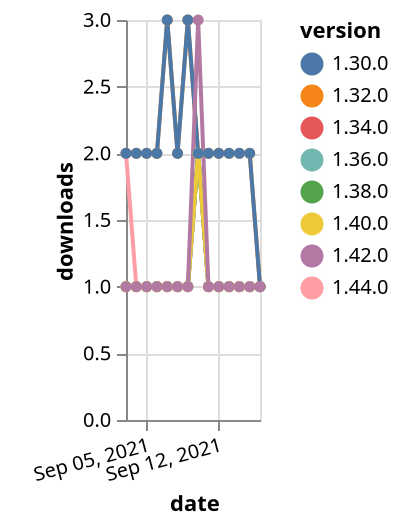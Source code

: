 {"$schema": "https://vega.github.io/schema/vega-lite/v5.json", "description": "A simple bar chart with embedded data.", "data": {"values": [{"date": "2021-09-03", "total": 228, "delta": 1, "version": "1.34.0"}, {"date": "2021-09-04", "total": 229, "delta": 1, "version": "1.34.0"}, {"date": "2021-09-05", "total": 230, "delta": 1, "version": "1.34.0"}, {"date": "2021-09-06", "total": 231, "delta": 1, "version": "1.34.0"}, {"date": "2021-09-07", "total": 232, "delta": 1, "version": "1.34.0"}, {"date": "2021-09-08", "total": 233, "delta": 1, "version": "1.34.0"}, {"date": "2021-09-09", "total": 234, "delta": 1, "version": "1.34.0"}, {"date": "2021-09-10", "total": 236, "delta": 2, "version": "1.34.0"}, {"date": "2021-09-11", "total": 237, "delta": 1, "version": "1.34.0"}, {"date": "2021-09-12", "total": 238, "delta": 1, "version": "1.34.0"}, {"date": "2021-09-13", "total": 239, "delta": 1, "version": "1.34.0"}, {"date": "2021-09-14", "total": 240, "delta": 1, "version": "1.34.0"}, {"date": "2021-09-15", "total": 241, "delta": 1, "version": "1.34.0"}, {"date": "2021-09-16", "total": 242, "delta": 1, "version": "1.34.0"}, {"date": "2021-09-03", "total": 2267, "delta": 2, "version": "1.32.0"}, {"date": "2021-09-04", "total": 2269, "delta": 2, "version": "1.32.0"}, {"date": "2021-09-05", "total": 2271, "delta": 2, "version": "1.32.0"}, {"date": "2021-09-06", "total": 2273, "delta": 2, "version": "1.32.0"}, {"date": "2021-09-07", "total": 2276, "delta": 3, "version": "1.32.0"}, {"date": "2021-09-08", "total": 2278, "delta": 2, "version": "1.32.0"}, {"date": "2021-09-09", "total": 2281, "delta": 3, "version": "1.32.0"}, {"date": "2021-09-10", "total": 2283, "delta": 2, "version": "1.32.0"}, {"date": "2021-09-11", "total": 2285, "delta": 2, "version": "1.32.0"}, {"date": "2021-09-12", "total": 2287, "delta": 2, "version": "1.32.0"}, {"date": "2021-09-13", "total": 2289, "delta": 2, "version": "1.32.0"}, {"date": "2021-09-14", "total": 2291, "delta": 2, "version": "1.32.0"}, {"date": "2021-09-15", "total": 2293, "delta": 2, "version": "1.32.0"}, {"date": "2021-09-16", "total": 2294, "delta": 1, "version": "1.32.0"}, {"date": "2021-09-03", "total": 118, "delta": 2, "version": "1.44.0"}, {"date": "2021-09-04", "total": 119, "delta": 1, "version": "1.44.0"}, {"date": "2021-09-05", "total": 120, "delta": 1, "version": "1.44.0"}, {"date": "2021-09-06", "total": 121, "delta": 1, "version": "1.44.0"}, {"date": "2021-09-07", "total": 122, "delta": 1, "version": "1.44.0"}, {"date": "2021-09-08", "total": 123, "delta": 1, "version": "1.44.0"}, {"date": "2021-09-09", "total": 124, "delta": 1, "version": "1.44.0"}, {"date": "2021-09-10", "total": 126, "delta": 2, "version": "1.44.0"}, {"date": "2021-09-11", "total": 127, "delta": 1, "version": "1.44.0"}, {"date": "2021-09-12", "total": 128, "delta": 1, "version": "1.44.0"}, {"date": "2021-09-13", "total": 129, "delta": 1, "version": "1.44.0"}, {"date": "2021-09-14", "total": 130, "delta": 1, "version": "1.44.0"}, {"date": "2021-09-15", "total": 131, "delta": 1, "version": "1.44.0"}, {"date": "2021-09-16", "total": 132, "delta": 1, "version": "1.44.0"}, {"date": "2021-09-03", "total": 175, "delta": 1, "version": "1.38.0"}, {"date": "2021-09-04", "total": 176, "delta": 1, "version": "1.38.0"}, {"date": "2021-09-05", "total": 177, "delta": 1, "version": "1.38.0"}, {"date": "2021-09-06", "total": 178, "delta": 1, "version": "1.38.0"}, {"date": "2021-09-07", "total": 179, "delta": 1, "version": "1.38.0"}, {"date": "2021-09-08", "total": 180, "delta": 1, "version": "1.38.0"}, {"date": "2021-09-09", "total": 181, "delta": 1, "version": "1.38.0"}, {"date": "2021-09-10", "total": 183, "delta": 2, "version": "1.38.0"}, {"date": "2021-09-11", "total": 184, "delta": 1, "version": "1.38.0"}, {"date": "2021-09-12", "total": 185, "delta": 1, "version": "1.38.0"}, {"date": "2021-09-13", "total": 186, "delta": 1, "version": "1.38.0"}, {"date": "2021-09-14", "total": 187, "delta": 1, "version": "1.38.0"}, {"date": "2021-09-15", "total": 188, "delta": 1, "version": "1.38.0"}, {"date": "2021-09-16", "total": 189, "delta": 1, "version": "1.38.0"}, {"date": "2021-09-03", "total": 185, "delta": 1, "version": "1.36.0"}, {"date": "2021-09-04", "total": 186, "delta": 1, "version": "1.36.0"}, {"date": "2021-09-05", "total": 187, "delta": 1, "version": "1.36.0"}, {"date": "2021-09-06", "total": 188, "delta": 1, "version": "1.36.0"}, {"date": "2021-09-07", "total": 189, "delta": 1, "version": "1.36.0"}, {"date": "2021-09-08", "total": 190, "delta": 1, "version": "1.36.0"}, {"date": "2021-09-09", "total": 191, "delta": 1, "version": "1.36.0"}, {"date": "2021-09-10", "total": 193, "delta": 2, "version": "1.36.0"}, {"date": "2021-09-11", "total": 194, "delta": 1, "version": "1.36.0"}, {"date": "2021-09-12", "total": 195, "delta": 1, "version": "1.36.0"}, {"date": "2021-09-13", "total": 196, "delta": 1, "version": "1.36.0"}, {"date": "2021-09-14", "total": 197, "delta": 1, "version": "1.36.0"}, {"date": "2021-09-15", "total": 198, "delta": 1, "version": "1.36.0"}, {"date": "2021-09-16", "total": 199, "delta": 1, "version": "1.36.0"}, {"date": "2021-09-03", "total": 154, "delta": 1, "version": "1.40.0"}, {"date": "2021-09-04", "total": 155, "delta": 1, "version": "1.40.0"}, {"date": "2021-09-05", "total": 156, "delta": 1, "version": "1.40.0"}, {"date": "2021-09-06", "total": 157, "delta": 1, "version": "1.40.0"}, {"date": "2021-09-07", "total": 158, "delta": 1, "version": "1.40.0"}, {"date": "2021-09-08", "total": 159, "delta": 1, "version": "1.40.0"}, {"date": "2021-09-09", "total": 160, "delta": 1, "version": "1.40.0"}, {"date": "2021-09-10", "total": 162, "delta": 2, "version": "1.40.0"}, {"date": "2021-09-11", "total": 163, "delta": 1, "version": "1.40.0"}, {"date": "2021-09-12", "total": 164, "delta": 1, "version": "1.40.0"}, {"date": "2021-09-13", "total": 165, "delta": 1, "version": "1.40.0"}, {"date": "2021-09-14", "total": 166, "delta": 1, "version": "1.40.0"}, {"date": "2021-09-15", "total": 167, "delta": 1, "version": "1.40.0"}, {"date": "2021-09-16", "total": 168, "delta": 1, "version": "1.40.0"}, {"date": "2021-09-03", "total": 2321, "delta": 2, "version": "1.30.0"}, {"date": "2021-09-04", "total": 2323, "delta": 2, "version": "1.30.0"}, {"date": "2021-09-05", "total": 2325, "delta": 2, "version": "1.30.0"}, {"date": "2021-09-06", "total": 2327, "delta": 2, "version": "1.30.0"}, {"date": "2021-09-07", "total": 2330, "delta": 3, "version": "1.30.0"}, {"date": "2021-09-08", "total": 2332, "delta": 2, "version": "1.30.0"}, {"date": "2021-09-09", "total": 2335, "delta": 3, "version": "1.30.0"}, {"date": "2021-09-10", "total": 2337, "delta": 2, "version": "1.30.0"}, {"date": "2021-09-11", "total": 2339, "delta": 2, "version": "1.30.0"}, {"date": "2021-09-12", "total": 2341, "delta": 2, "version": "1.30.0"}, {"date": "2021-09-13", "total": 2343, "delta": 2, "version": "1.30.0"}, {"date": "2021-09-14", "total": 2345, "delta": 2, "version": "1.30.0"}, {"date": "2021-09-15", "total": 2347, "delta": 2, "version": "1.30.0"}, {"date": "2021-09-16", "total": 2348, "delta": 1, "version": "1.30.0"}, {"date": "2021-09-03", "total": 168, "delta": 1, "version": "1.42.0"}, {"date": "2021-09-04", "total": 169, "delta": 1, "version": "1.42.0"}, {"date": "2021-09-05", "total": 170, "delta": 1, "version": "1.42.0"}, {"date": "2021-09-06", "total": 171, "delta": 1, "version": "1.42.0"}, {"date": "2021-09-07", "total": 172, "delta": 1, "version": "1.42.0"}, {"date": "2021-09-08", "total": 173, "delta": 1, "version": "1.42.0"}, {"date": "2021-09-09", "total": 174, "delta": 1, "version": "1.42.0"}, {"date": "2021-09-10", "total": 177, "delta": 3, "version": "1.42.0"}, {"date": "2021-09-11", "total": 178, "delta": 1, "version": "1.42.0"}, {"date": "2021-09-12", "total": 179, "delta": 1, "version": "1.42.0"}, {"date": "2021-09-13", "total": 180, "delta": 1, "version": "1.42.0"}, {"date": "2021-09-14", "total": 181, "delta": 1, "version": "1.42.0"}, {"date": "2021-09-15", "total": 182, "delta": 1, "version": "1.42.0"}, {"date": "2021-09-16", "total": 183, "delta": 1, "version": "1.42.0"}]}, "width": "container", "mark": {"type": "line", "point": {"filled": true}}, "encoding": {"x": {"field": "date", "type": "temporal", "timeUnit": "yearmonthdate", "title": "date", "axis": {"labelAngle": -15}}, "y": {"field": "delta", "type": "quantitative", "title": "downloads"}, "color": {"field": "version", "type": "nominal"}, "tooltip": {"field": "delta"}}}